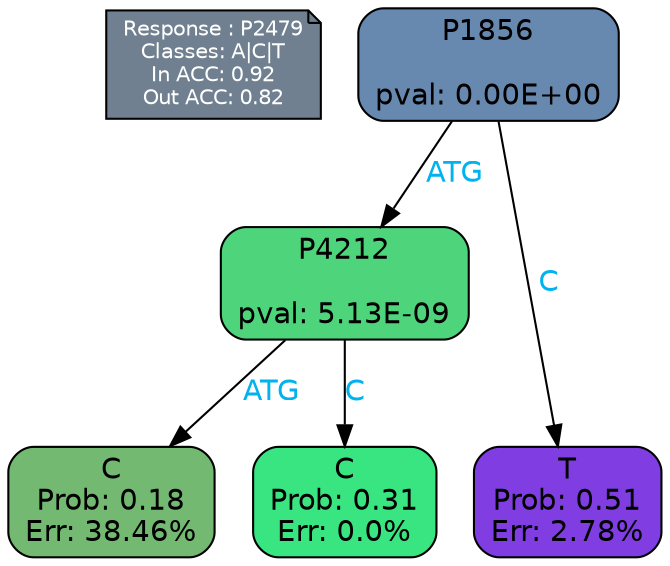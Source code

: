 digraph Tree {
node [shape=box, style="filled, rounded", color="black", fontname=helvetica] ;
graph [ranksep=equally, splines=polylines, bgcolor=transparent, dpi=600] ;
edge [fontname=helvetica] ;
LEGEND [label="Response : P2479
Classes: A|C|T
In ACC: 0.92
Out ACC: 0.82
",shape=note,align=left,style=filled,fillcolor="slategray",fontcolor="white",fontsize=10];1 [label="P1856

pval: 0.00E+00", fillcolor="#6788af"] ;
2 [label="P4212

pval: 5.13E-09", fillcolor="#4ed47b"] ;
3 [label="C
Prob: 0.18
Err: 38.46%", fillcolor="#73b972"] ;
4 [label="C
Prob: 0.31
Err: 0.0%", fillcolor="#39e581"] ;
5 [label="T
Prob: 0.51
Err: 2.78%", fillcolor="#7f3de2"] ;
1 -> 2 [label="ATG",fontcolor=deepskyblue2] ;
1 -> 5 [label="C",fontcolor=deepskyblue2] ;
2 -> 3 [label="ATG",fontcolor=deepskyblue2] ;
2 -> 4 [label="C",fontcolor=deepskyblue2] ;
{rank = same; 3;4;5;}{rank = same; LEGEND;1;}}